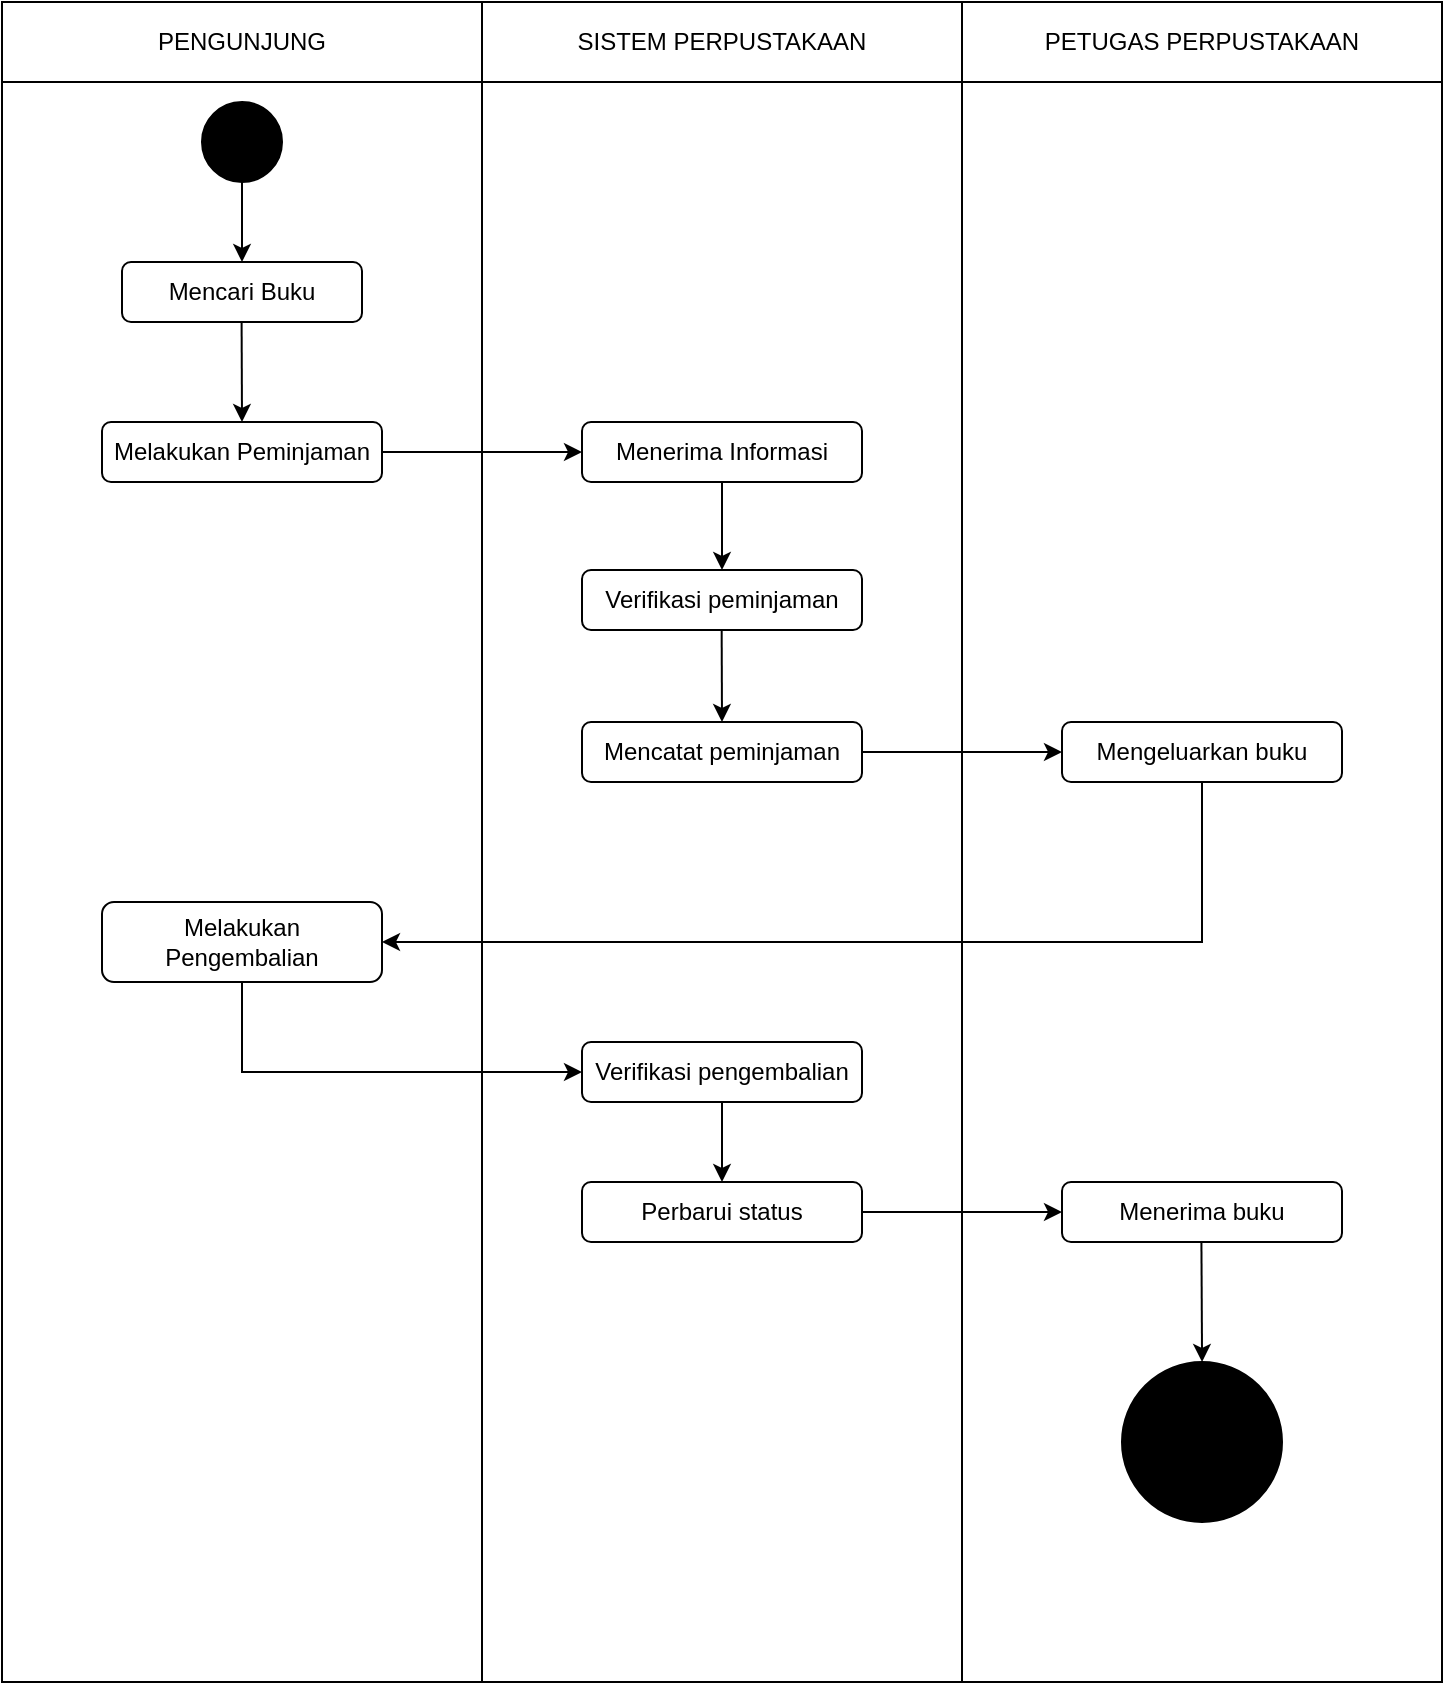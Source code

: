 <mxfile version="26.0.6">
  <diagram name="Page-1" id="-XGX5pjnHfDKUZN1NHOl">
    <mxGraphModel dx="934" dy="812" grid="1" gridSize="10" guides="1" tooltips="1" connect="1" arrows="1" fold="1" page="1" pageScale="1" pageWidth="827" pageHeight="1169" math="0" shadow="0">
      <root>
        <mxCell id="0" />
        <mxCell id="1" parent="0" />
        <mxCell id="5EitfYJ-op9geUsSmFYW-2" value="" style="rounded=0;whiteSpace=wrap;html=1;" vertex="1" parent="1">
          <mxGeometry x="40" y="80" width="240" height="840" as="geometry" />
        </mxCell>
        <mxCell id="5EitfYJ-op9geUsSmFYW-3" value="" style="rounded=0;whiteSpace=wrap;html=1;" vertex="1" parent="1">
          <mxGeometry x="280" y="80" width="240" height="840" as="geometry" />
        </mxCell>
        <mxCell id="5EitfYJ-op9geUsSmFYW-5" value="PENGUNJUNG" style="rounded=0;whiteSpace=wrap;html=1;" vertex="1" parent="1">
          <mxGeometry x="40" y="80" width="240" height="40" as="geometry" />
        </mxCell>
        <mxCell id="5EitfYJ-op9geUsSmFYW-6" value="SISTEM PERPUSTAKAAN" style="rounded=0;whiteSpace=wrap;html=1;" vertex="1" parent="1">
          <mxGeometry x="280" y="80" width="240" height="40" as="geometry" />
        </mxCell>
        <mxCell id="5EitfYJ-op9geUsSmFYW-8" value="" style="ellipse;whiteSpace=wrap;html=1;aspect=fixed;fillColor=#000000;" vertex="1" parent="1">
          <mxGeometry x="140" y="130" width="40" height="40" as="geometry" />
        </mxCell>
        <mxCell id="5EitfYJ-op9geUsSmFYW-10" value="Mencari Buku" style="rounded=1;whiteSpace=wrap;html=1;" vertex="1" parent="1">
          <mxGeometry x="100" y="210" width="120" height="30" as="geometry" />
        </mxCell>
        <mxCell id="5EitfYJ-op9geUsSmFYW-12" value="Melakukan Peminjaman" style="rounded=1;whiteSpace=wrap;html=1;" vertex="1" parent="1">
          <mxGeometry x="90" y="290" width="140" height="30" as="geometry" />
        </mxCell>
        <mxCell id="5EitfYJ-op9geUsSmFYW-13" value="" style="endArrow=classic;html=1;rounded=0;exitX=0.5;exitY=1;exitDx=0;exitDy=0;" edge="1" parent="1" source="5EitfYJ-op9geUsSmFYW-8" target="5EitfYJ-op9geUsSmFYW-10">
          <mxGeometry width="50" height="50" relative="1" as="geometry">
            <mxPoint x="380" y="380" as="sourcePoint" />
            <mxPoint x="430" y="330" as="targetPoint" />
          </mxGeometry>
        </mxCell>
        <mxCell id="5EitfYJ-op9geUsSmFYW-14" value="" style="endArrow=classic;html=1;rounded=0;exitX=0.5;exitY=1;exitDx=0;exitDy=0;entryX=0.5;entryY=0;entryDx=0;entryDy=0;" edge="1" parent="1" target="5EitfYJ-op9geUsSmFYW-12">
          <mxGeometry width="50" height="50" relative="1" as="geometry">
            <mxPoint x="159.8" y="240" as="sourcePoint" />
            <mxPoint x="159.8" y="280" as="targetPoint" />
          </mxGeometry>
        </mxCell>
        <mxCell id="5EitfYJ-op9geUsSmFYW-16" value="Menerima Informasi" style="rounded=1;whiteSpace=wrap;html=1;" vertex="1" parent="1">
          <mxGeometry x="330" y="290" width="140" height="30" as="geometry" />
        </mxCell>
        <mxCell id="5EitfYJ-op9geUsSmFYW-17" value="Verifikasi peminjaman" style="rounded=1;whiteSpace=wrap;html=1;" vertex="1" parent="1">
          <mxGeometry x="330" y="364" width="140" height="30" as="geometry" />
        </mxCell>
        <mxCell id="5EitfYJ-op9geUsSmFYW-18" value="Mencatat peminjaman" style="rounded=1;whiteSpace=wrap;html=1;" vertex="1" parent="1">
          <mxGeometry x="330" y="440" width="140" height="30" as="geometry" />
        </mxCell>
        <mxCell id="5EitfYJ-op9geUsSmFYW-20" value="" style="endArrow=classic;html=1;rounded=0;exitX=1;exitY=0.5;exitDx=0;exitDy=0;entryX=0;entryY=0.5;entryDx=0;entryDy=0;" edge="1" parent="1" source="5EitfYJ-op9geUsSmFYW-12" target="5EitfYJ-op9geUsSmFYW-16">
          <mxGeometry width="50" height="50" relative="1" as="geometry">
            <mxPoint x="310" y="390" as="sourcePoint" />
            <mxPoint x="360" y="340" as="targetPoint" />
          </mxGeometry>
        </mxCell>
        <mxCell id="5EitfYJ-op9geUsSmFYW-21" value="Melakukan Pengembalian" style="rounded=1;whiteSpace=wrap;html=1;" vertex="1" parent="1">
          <mxGeometry x="90" y="530" width="140" height="40" as="geometry" />
        </mxCell>
        <mxCell id="5EitfYJ-op9geUsSmFYW-23" value="" style="endArrow=classic;html=1;rounded=0;exitX=0.5;exitY=1;exitDx=0;exitDy=0;entryX=0.5;entryY=0;entryDx=0;entryDy=0;" edge="1" parent="1" source="5EitfYJ-op9geUsSmFYW-16" target="5EitfYJ-op9geUsSmFYW-17">
          <mxGeometry width="50" height="50" relative="1" as="geometry">
            <mxPoint x="310" y="390" as="sourcePoint" />
            <mxPoint x="360" y="340" as="targetPoint" />
          </mxGeometry>
        </mxCell>
        <mxCell id="5EitfYJ-op9geUsSmFYW-24" value="" style="endArrow=classic;html=1;rounded=0;exitX=0.5;exitY=1;exitDx=0;exitDy=0;entryX=0.5;entryY=0;entryDx=0;entryDy=0;" edge="1" parent="1" target="5EitfYJ-op9geUsSmFYW-18">
          <mxGeometry width="50" height="50" relative="1" as="geometry">
            <mxPoint x="399.83" y="394" as="sourcePoint" />
            <mxPoint x="399.83" y="438" as="targetPoint" />
          </mxGeometry>
        </mxCell>
        <mxCell id="5EitfYJ-op9geUsSmFYW-25" value="" style="rounded=0;whiteSpace=wrap;html=1;" vertex="1" parent="1">
          <mxGeometry x="520" y="80" width="240" height="840" as="geometry" />
        </mxCell>
        <mxCell id="5EitfYJ-op9geUsSmFYW-26" value="PETUGAS PERPUSTAKAAN" style="rounded=0;whiteSpace=wrap;html=1;" vertex="1" parent="1">
          <mxGeometry x="520" y="80" width="240" height="40" as="geometry" />
        </mxCell>
        <mxCell id="5EitfYJ-op9geUsSmFYW-27" value="Mengeluarkan buku" style="rounded=1;whiteSpace=wrap;html=1;" vertex="1" parent="1">
          <mxGeometry x="570" y="440" width="140" height="30" as="geometry" />
        </mxCell>
        <mxCell id="5EitfYJ-op9geUsSmFYW-28" value="" style="endArrow=classic;html=1;rounded=0;exitX=1;exitY=0.5;exitDx=0;exitDy=0;" edge="1" parent="1" source="5EitfYJ-op9geUsSmFYW-18" target="5EitfYJ-op9geUsSmFYW-27">
          <mxGeometry width="50" height="50" relative="1" as="geometry">
            <mxPoint x="470" y="460" as="sourcePoint" />
            <mxPoint x="510" y="470" as="targetPoint" />
          </mxGeometry>
        </mxCell>
        <mxCell id="5EitfYJ-op9geUsSmFYW-29" value="" style="endArrow=classic;html=1;rounded=0;entryX=1;entryY=0.5;entryDx=0;entryDy=0;exitX=0.5;exitY=1;exitDx=0;exitDy=0;" edge="1" parent="1" source="5EitfYJ-op9geUsSmFYW-27" target="5EitfYJ-op9geUsSmFYW-21">
          <mxGeometry width="50" height="50" relative="1" as="geometry">
            <mxPoint x="400" y="570" as="sourcePoint" />
            <mxPoint x="450" y="520" as="targetPoint" />
            <Array as="points">
              <mxPoint x="640" y="550" />
            </Array>
          </mxGeometry>
        </mxCell>
        <mxCell id="5EitfYJ-op9geUsSmFYW-30" value="Verifikasi pengembalian" style="rounded=1;whiteSpace=wrap;html=1;" vertex="1" parent="1">
          <mxGeometry x="330" y="600" width="140" height="30" as="geometry" />
        </mxCell>
        <mxCell id="5EitfYJ-op9geUsSmFYW-31" value="Perbarui status" style="rounded=1;whiteSpace=wrap;html=1;" vertex="1" parent="1">
          <mxGeometry x="330" y="670" width="140" height="30" as="geometry" />
        </mxCell>
        <mxCell id="5EitfYJ-op9geUsSmFYW-32" value="" style="endArrow=classic;html=1;rounded=0;entryX=0;entryY=0.5;entryDx=0;entryDy=0;exitX=0.5;exitY=1;exitDx=0;exitDy=0;" edge="1" parent="1" source="5EitfYJ-op9geUsSmFYW-21" target="5EitfYJ-op9geUsSmFYW-30">
          <mxGeometry width="50" height="50" relative="1" as="geometry">
            <mxPoint x="230" y="620" as="sourcePoint" />
            <mxPoint x="280" y="570" as="targetPoint" />
            <Array as="points">
              <mxPoint x="160" y="615" />
            </Array>
          </mxGeometry>
        </mxCell>
        <mxCell id="5EitfYJ-op9geUsSmFYW-34" value="" style="endArrow=classic;html=1;rounded=0;exitX=0.5;exitY=1;exitDx=0;exitDy=0;" edge="1" parent="1">
          <mxGeometry width="50" height="50" relative="1" as="geometry">
            <mxPoint x="639.71" y="700" as="sourcePoint" />
            <mxPoint x="640.03" y="760" as="targetPoint" />
          </mxGeometry>
        </mxCell>
        <mxCell id="5EitfYJ-op9geUsSmFYW-35" value="Menerima buku" style="rounded=1;whiteSpace=wrap;html=1;" vertex="1" parent="1">
          <mxGeometry x="570" y="670" width="140" height="30" as="geometry" />
        </mxCell>
        <mxCell id="5EitfYJ-op9geUsSmFYW-36" value="" style="endArrow=classic;html=1;rounded=0;entryX=0.5;entryY=0;entryDx=0;entryDy=0;exitX=0.5;exitY=1;exitDx=0;exitDy=0;" edge="1" parent="1" source="5EitfYJ-op9geUsSmFYW-30" target="5EitfYJ-op9geUsSmFYW-31">
          <mxGeometry width="50" height="50" relative="1" as="geometry">
            <mxPoint x="420" y="580" as="sourcePoint" />
            <mxPoint x="470" y="530" as="targetPoint" />
          </mxGeometry>
        </mxCell>
        <mxCell id="5EitfYJ-op9geUsSmFYW-38" value="" style="endArrow=classic;html=1;rounded=0;exitX=1;exitY=0.5;exitDx=0;exitDy=0;" edge="1" parent="1" source="5EitfYJ-op9geUsSmFYW-31" target="5EitfYJ-op9geUsSmFYW-35">
          <mxGeometry width="50" height="50" relative="1" as="geometry">
            <mxPoint x="500" y="760" as="sourcePoint" />
            <mxPoint x="550" y="710" as="targetPoint" />
          </mxGeometry>
        </mxCell>
        <mxCell id="5EitfYJ-op9geUsSmFYW-39" value="" style="ellipse;whiteSpace=wrap;html=1;aspect=fixed;fillColor=#000000;" vertex="1" parent="1">
          <mxGeometry x="600" y="760" width="80" height="80" as="geometry" />
        </mxCell>
      </root>
    </mxGraphModel>
  </diagram>
</mxfile>
